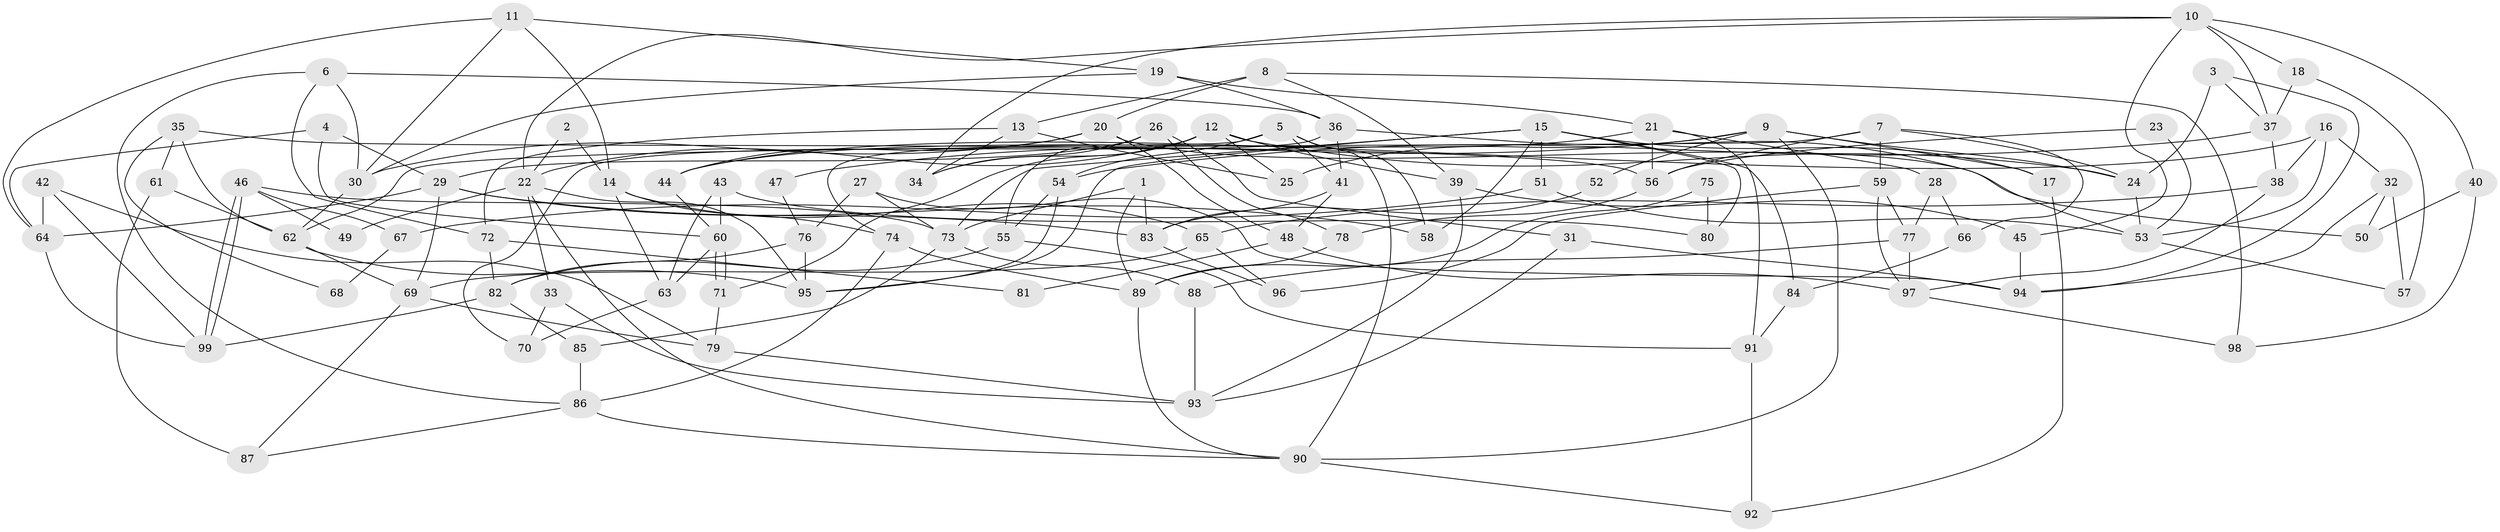 // Generated by graph-tools (version 1.1) at 2025/50/03/09/25 03:50:04]
// undirected, 99 vertices, 198 edges
graph export_dot {
graph [start="1"]
  node [color=gray90,style=filled];
  1;
  2;
  3;
  4;
  5;
  6;
  7;
  8;
  9;
  10;
  11;
  12;
  13;
  14;
  15;
  16;
  17;
  18;
  19;
  20;
  21;
  22;
  23;
  24;
  25;
  26;
  27;
  28;
  29;
  30;
  31;
  32;
  33;
  34;
  35;
  36;
  37;
  38;
  39;
  40;
  41;
  42;
  43;
  44;
  45;
  46;
  47;
  48;
  49;
  50;
  51;
  52;
  53;
  54;
  55;
  56;
  57;
  58;
  59;
  60;
  61;
  62;
  63;
  64;
  65;
  66;
  67;
  68;
  69;
  70;
  71;
  72;
  73;
  74;
  75;
  76;
  77;
  78;
  79;
  80;
  81;
  82;
  83;
  84;
  85;
  86;
  87;
  88;
  89;
  90;
  91;
  92;
  93;
  94;
  95;
  96;
  97;
  98;
  99;
  1 -- 73;
  1 -- 83;
  1 -- 89;
  2 -- 22;
  2 -- 14;
  3 -- 94;
  3 -- 37;
  3 -- 24;
  4 -- 29;
  4 -- 64;
  4 -- 60;
  5 -- 90;
  5 -- 58;
  5 -- 41;
  5 -- 54;
  5 -- 74;
  6 -- 86;
  6 -- 36;
  6 -- 30;
  6 -- 72;
  7 -- 24;
  7 -- 62;
  7 -- 56;
  7 -- 59;
  7 -- 66;
  8 -- 98;
  8 -- 20;
  8 -- 13;
  8 -- 39;
  9 -- 25;
  9 -- 24;
  9 -- 17;
  9 -- 47;
  9 -- 52;
  9 -- 90;
  10 -- 22;
  10 -- 34;
  10 -- 18;
  10 -- 37;
  10 -- 40;
  10 -- 45;
  11 -- 19;
  11 -- 14;
  11 -- 30;
  11 -- 64;
  12 -- 39;
  12 -- 71;
  12 -- 22;
  12 -- 24;
  12 -- 25;
  12 -- 34;
  12 -- 55;
  13 -- 72;
  13 -- 25;
  13 -- 34;
  14 -- 65;
  14 -- 74;
  14 -- 63;
  15 -- 95;
  15 -- 17;
  15 -- 51;
  15 -- 58;
  15 -- 73;
  15 -- 80;
  15 -- 84;
  16 -- 44;
  16 -- 32;
  16 -- 38;
  16 -- 53;
  17 -- 92;
  18 -- 37;
  18 -- 57;
  19 -- 30;
  19 -- 36;
  19 -- 21;
  20 -- 44;
  20 -- 30;
  20 -- 48;
  20 -- 50;
  21 -- 28;
  21 -- 44;
  21 -- 56;
  21 -- 91;
  22 -- 90;
  22 -- 33;
  22 -- 49;
  22 -- 95;
  23 -- 56;
  23 -- 53;
  24 -- 53;
  26 -- 29;
  26 -- 34;
  26 -- 31;
  26 -- 78;
  27 -- 76;
  27 -- 73;
  27 -- 94;
  28 -- 66;
  28 -- 77;
  29 -- 69;
  29 -- 83;
  29 -- 58;
  29 -- 64;
  30 -- 62;
  31 -- 93;
  31 -- 94;
  32 -- 57;
  32 -- 94;
  32 -- 50;
  33 -- 93;
  33 -- 70;
  35 -- 62;
  35 -- 56;
  35 -- 61;
  35 -- 68;
  36 -- 53;
  36 -- 70;
  36 -- 41;
  37 -- 38;
  37 -- 54;
  38 -- 97;
  38 -- 65;
  39 -- 45;
  39 -- 93;
  40 -- 50;
  40 -- 98;
  41 -- 48;
  41 -- 83;
  42 -- 99;
  42 -- 64;
  42 -- 79;
  43 -- 60;
  43 -- 63;
  43 -- 80;
  44 -- 60;
  45 -- 94;
  46 -- 73;
  46 -- 99;
  46 -- 99;
  46 -- 49;
  46 -- 67;
  47 -- 76;
  48 -- 81;
  48 -- 97;
  51 -- 53;
  51 -- 67;
  52 -- 83;
  53 -- 57;
  54 -- 55;
  54 -- 95;
  55 -- 82;
  55 -- 91;
  56 -- 78;
  59 -- 77;
  59 -- 96;
  59 -- 97;
  60 -- 71;
  60 -- 71;
  60 -- 63;
  61 -- 62;
  61 -- 87;
  62 -- 95;
  62 -- 69;
  63 -- 70;
  64 -- 99;
  65 -- 69;
  65 -- 96;
  66 -- 84;
  67 -- 68;
  69 -- 87;
  69 -- 79;
  71 -- 79;
  72 -- 82;
  72 -- 81;
  73 -- 85;
  73 -- 88;
  74 -- 89;
  74 -- 86;
  75 -- 80;
  75 -- 89;
  76 -- 95;
  76 -- 82;
  77 -- 97;
  77 -- 88;
  78 -- 89;
  79 -- 93;
  82 -- 99;
  82 -- 85;
  83 -- 96;
  84 -- 91;
  85 -- 86;
  86 -- 90;
  86 -- 87;
  88 -- 93;
  89 -- 90;
  90 -- 92;
  91 -- 92;
  97 -- 98;
}
